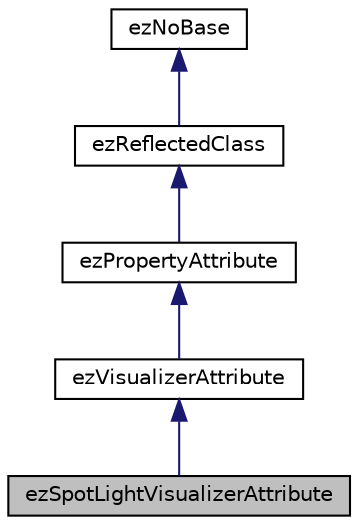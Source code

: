 digraph "ezSpotLightVisualizerAttribute"
{
 // LATEX_PDF_SIZE
  edge [fontname="Helvetica",fontsize="10",labelfontname="Helvetica",labelfontsize="10"];
  node [fontname="Helvetica",fontsize="10",shape=record];
  Node1 [label="ezSpotLightVisualizerAttribute",height=0.2,width=0.4,color="black", fillcolor="grey75", style="filled", fontcolor="black",tooltip="A special visualizer attribute for spot lights."];
  Node2 -> Node1 [dir="back",color="midnightblue",fontsize="10",style="solid",fontname="Helvetica"];
  Node2 [label="ezVisualizerAttribute",height=0.2,width=0.4,color="black", fillcolor="white", style="filled",URL="$d0/da7/classez_visualizer_attribute.htm",tooltip=" "];
  Node3 -> Node2 [dir="back",color="midnightblue",fontsize="10",style="solid",fontname="Helvetica"];
  Node3 [label="ezPropertyAttribute",height=0.2,width=0.4,color="black", fillcolor="white", style="filled",URL="$d7/d48/classez_property_attribute.htm",tooltip="Base class of all attributes can be used to decorate a RTTI property."];
  Node4 -> Node3 [dir="back",color="midnightblue",fontsize="10",style="solid",fontname="Helvetica"];
  Node4 [label="ezReflectedClass",height=0.2,width=0.4,color="black", fillcolor="white", style="filled",URL="$db/d45/classez_reflected_class.htm",tooltip="All classes that should be dynamically reflectable, need to be derived from this base class."];
  Node5 -> Node4 [dir="back",color="midnightblue",fontsize="10",style="solid",fontname="Helvetica"];
  Node5 [label="ezNoBase",height=0.2,width=0.4,color="black", fillcolor="white", style="filled",URL="$d4/d02/classez_no_base.htm",tooltip="Dummy type to pass to templates and macros that expect a base type for a class that has no base."];
}
